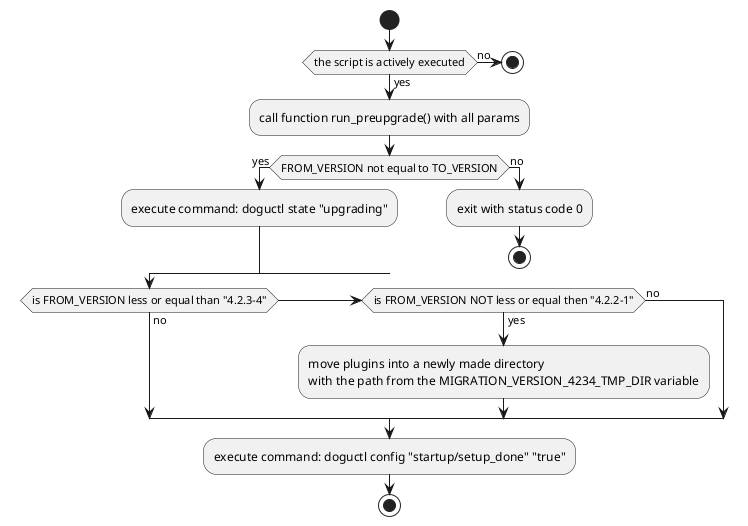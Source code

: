 @startuml
start

if (the script is actively executed) then (yes)
:call function run_preupgrade() with all params;
else (no)
 stop
endif

if (FROM_VERSION not equal to TO_VERSION) then (yes)
:execute command: doguctl state "upgrading";
else (no)
:exit with status code 0;
stop
endif

if (is FROM_VERSION less or equal than "4.2.3-4") then (no)
    elseif (is FROM_VERSION NOT less or equal then "4.2.2-1") then (yes)
    :move plugins into a newly made directory
    with the path from the MIGRATION_VERSION_4234_TMP_DIR variable;
   else (no)
endif

:execute command: doguctl config "startup/setup_done" "true";
stop

@enduml
